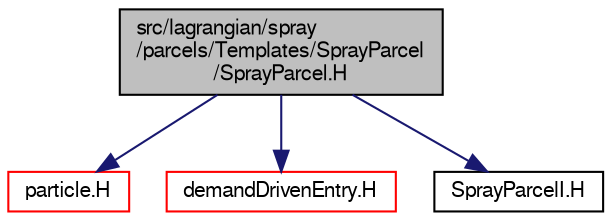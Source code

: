 digraph "src/lagrangian/spray/parcels/Templates/SprayParcel/SprayParcel.H"
{
  bgcolor="transparent";
  edge [fontname="FreeSans",fontsize="10",labelfontname="FreeSans",labelfontsize="10"];
  node [fontname="FreeSans",fontsize="10",shape=record];
  Node0 [label="src/lagrangian/spray\l/parcels/Templates/SprayParcel\l/SprayParcel.H",height=0.2,width=0.4,color="black", fillcolor="grey75", style="filled", fontcolor="black"];
  Node0 -> Node1 [color="midnightblue",fontsize="10",style="solid",fontname="FreeSans"];
  Node1 [label="particle.H",height=0.2,width=0.4,color="red",URL="$a04889.html"];
  Node0 -> Node295 [color="midnightblue",fontsize="10",style="solid",fontname="FreeSans"];
  Node295 [label="demandDrivenEntry.H",height=0.2,width=0.4,color="red",URL="$a12191.html"];
  Node0 -> Node297 [color="midnightblue",fontsize="10",style="solid",fontname="FreeSans"];
  Node297 [label="SprayParcelI.H",height=0.2,width=0.4,color="black",URL="$a06692.html"];
}
